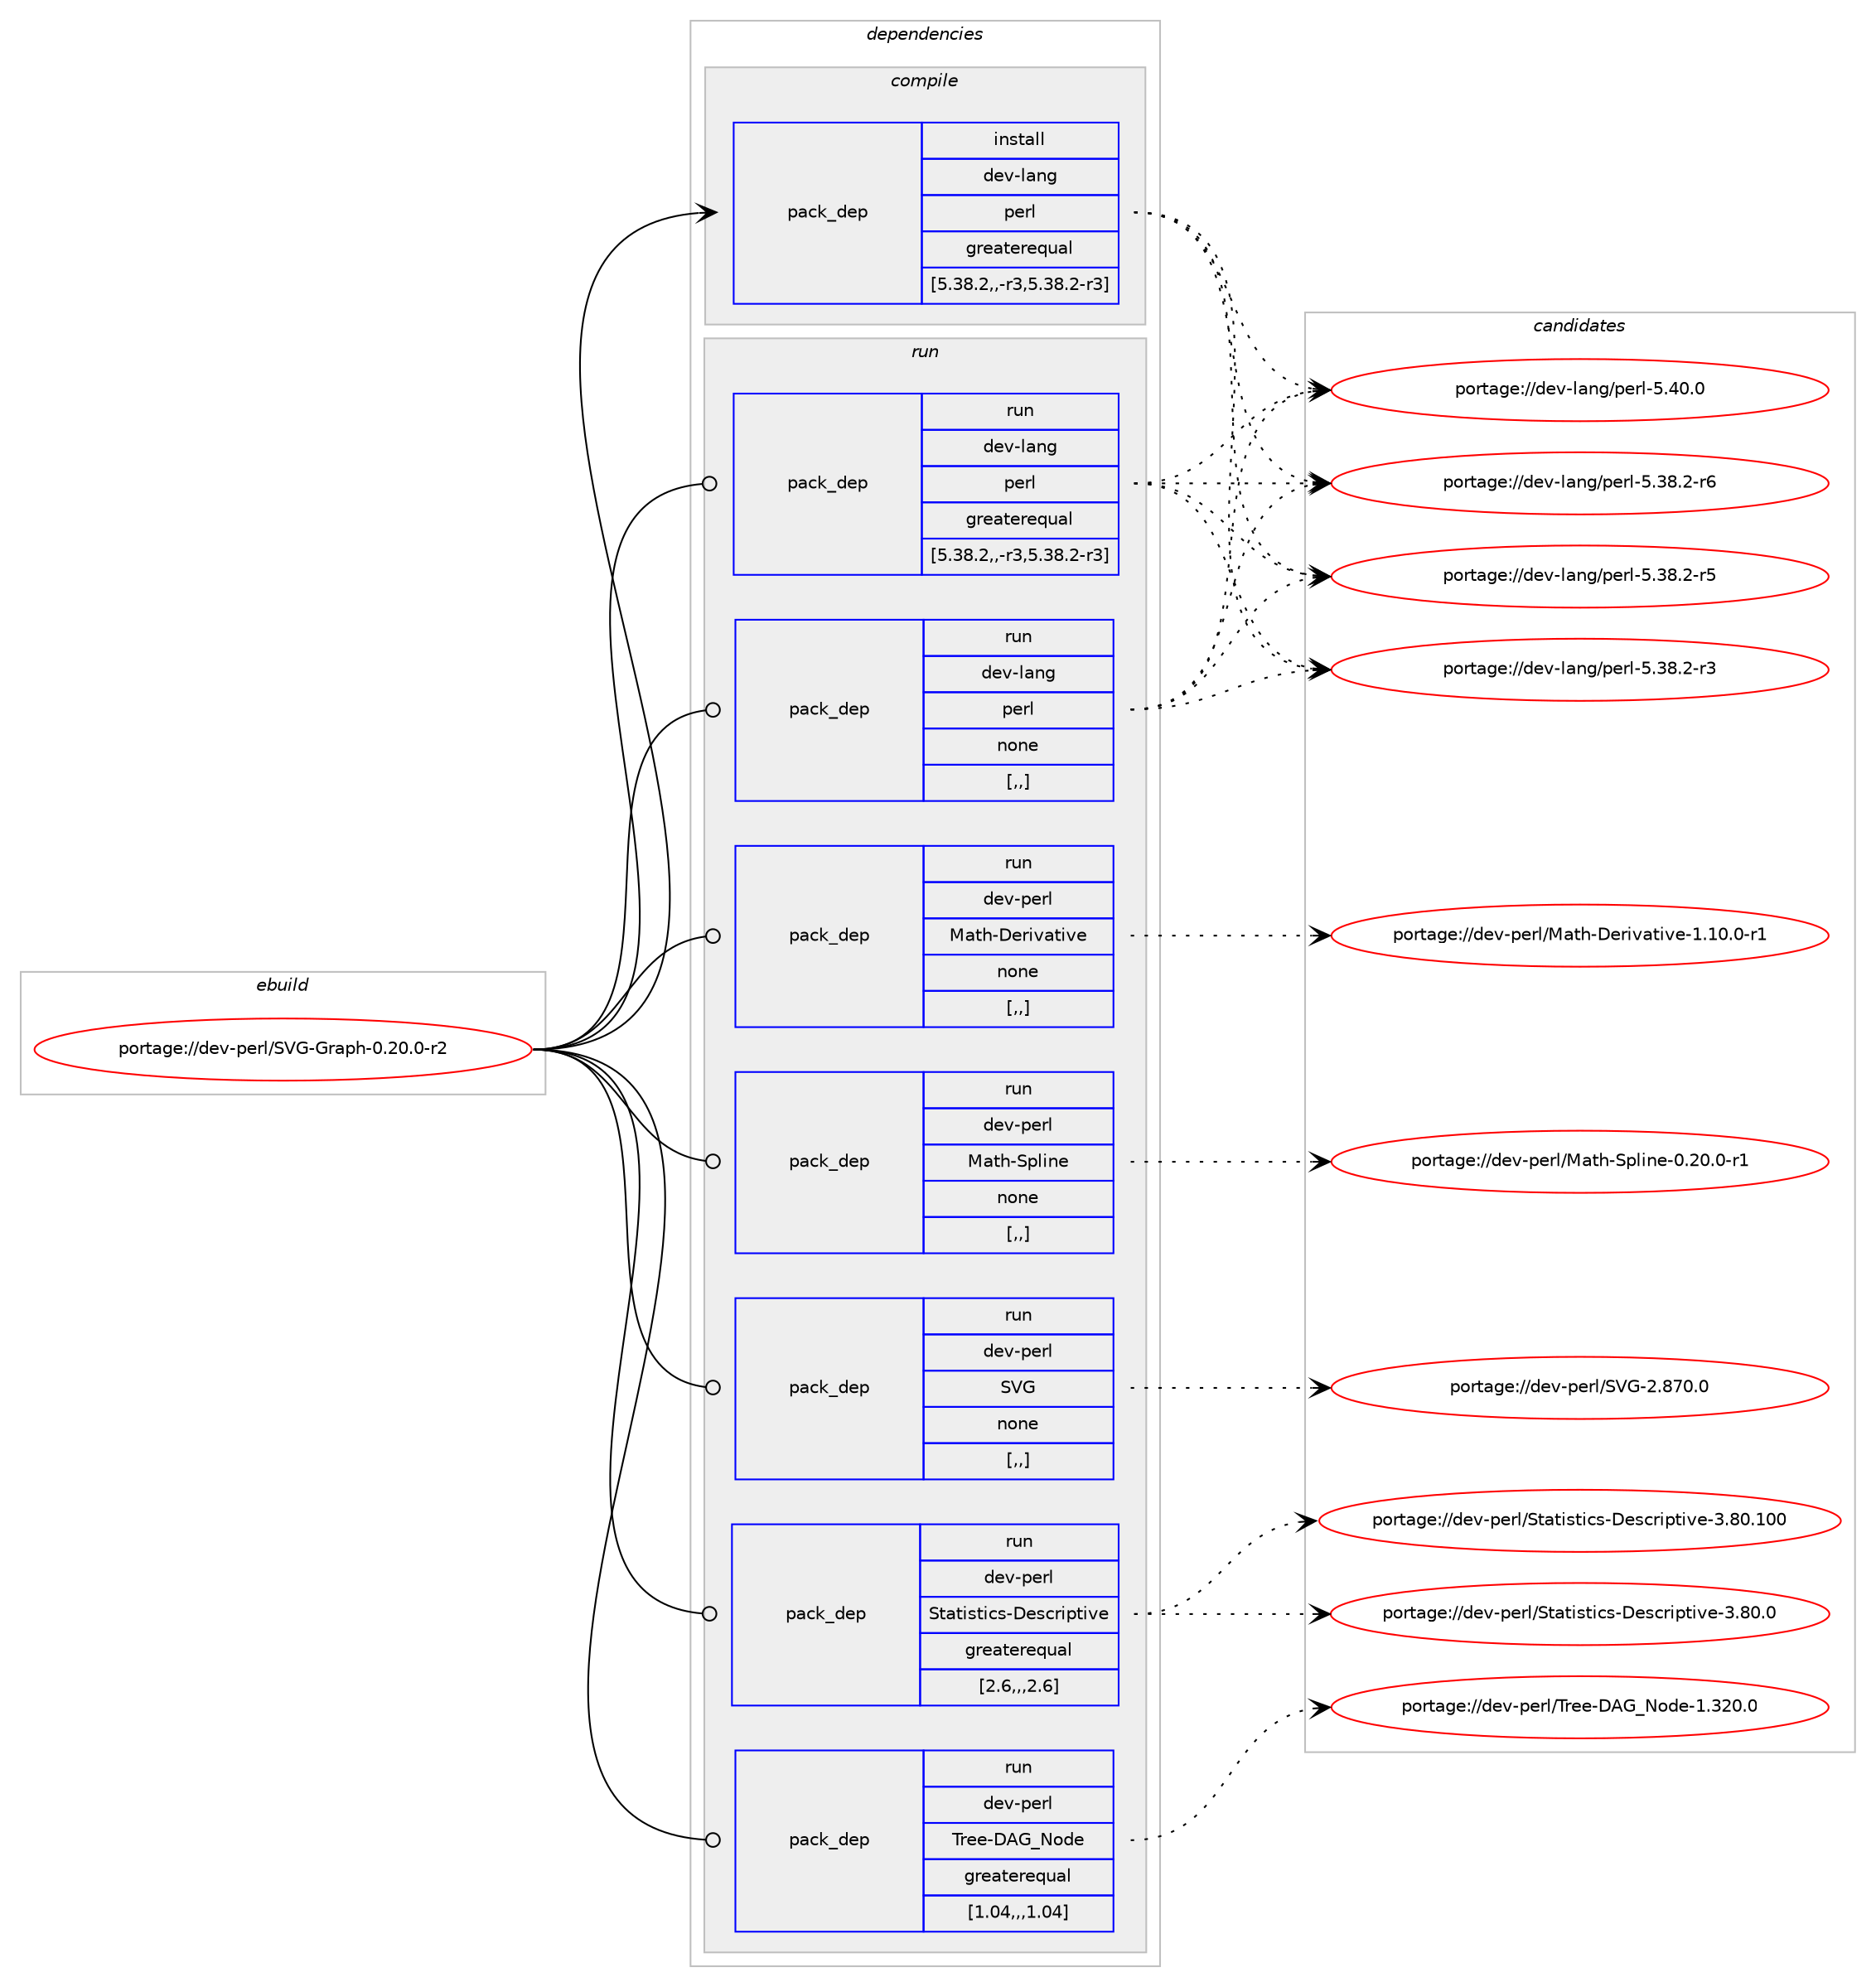 digraph prolog {

# *************
# Graph options
# *************

newrank=true;
concentrate=true;
compound=true;
graph [rankdir=LR,fontname=Helvetica,fontsize=10,ranksep=1.5];#, ranksep=2.5, nodesep=0.2];
edge  [arrowhead=vee];
node  [fontname=Helvetica,fontsize=10];

# **********
# The ebuild
# **********

subgraph cluster_leftcol {
color=gray;
label=<<i>ebuild</i>>;
id [label="portage://dev-perl/SVG-Graph-0.20.0-r2", color=red, width=4, href="../dev-perl/SVG-Graph-0.20.0-r2.svg"];
}

# ****************
# The dependencies
# ****************

subgraph cluster_midcol {
color=gray;
label=<<i>dependencies</i>>;
subgraph cluster_compile {
fillcolor="#eeeeee";
style=filled;
label=<<i>compile</i>>;
subgraph pack105478 {
dependency136784 [label=<<TABLE BORDER="0" CELLBORDER="1" CELLSPACING="0" CELLPADDING="4" WIDTH="220"><TR><TD ROWSPAN="6" CELLPADDING="30">pack_dep</TD></TR><TR><TD WIDTH="110">install</TD></TR><TR><TD>dev-lang</TD></TR><TR><TD>perl</TD></TR><TR><TD>greaterequal</TD></TR><TR><TD>[5.38.2,,-r3,5.38.2-r3]</TD></TR></TABLE>>, shape=none, color=blue];
}
id:e -> dependency136784:w [weight=20,style="solid",arrowhead="vee"];
}
subgraph cluster_compileandrun {
fillcolor="#eeeeee";
style=filled;
label=<<i>compile and run</i>>;
}
subgraph cluster_run {
fillcolor="#eeeeee";
style=filled;
label=<<i>run</i>>;
subgraph pack105479 {
dependency136785 [label=<<TABLE BORDER="0" CELLBORDER="1" CELLSPACING="0" CELLPADDING="4" WIDTH="220"><TR><TD ROWSPAN="6" CELLPADDING="30">pack_dep</TD></TR><TR><TD WIDTH="110">run</TD></TR><TR><TD>dev-lang</TD></TR><TR><TD>perl</TD></TR><TR><TD>greaterequal</TD></TR><TR><TD>[5.38.2,,-r3,5.38.2-r3]</TD></TR></TABLE>>, shape=none, color=blue];
}
id:e -> dependency136785:w [weight=20,style="solid",arrowhead="odot"];
subgraph pack105480 {
dependency136786 [label=<<TABLE BORDER="0" CELLBORDER="1" CELLSPACING="0" CELLPADDING="4" WIDTH="220"><TR><TD ROWSPAN="6" CELLPADDING="30">pack_dep</TD></TR><TR><TD WIDTH="110">run</TD></TR><TR><TD>dev-lang</TD></TR><TR><TD>perl</TD></TR><TR><TD>none</TD></TR><TR><TD>[,,]</TD></TR></TABLE>>, shape=none, color=blue];
}
id:e -> dependency136786:w [weight=20,style="solid",arrowhead="odot"];
subgraph pack105481 {
dependency136787 [label=<<TABLE BORDER="0" CELLBORDER="1" CELLSPACING="0" CELLPADDING="4" WIDTH="220"><TR><TD ROWSPAN="6" CELLPADDING="30">pack_dep</TD></TR><TR><TD WIDTH="110">run</TD></TR><TR><TD>dev-perl</TD></TR><TR><TD>Math-Derivative</TD></TR><TR><TD>none</TD></TR><TR><TD>[,,]</TD></TR></TABLE>>, shape=none, color=blue];
}
id:e -> dependency136787:w [weight=20,style="solid",arrowhead="odot"];
subgraph pack105482 {
dependency136788 [label=<<TABLE BORDER="0" CELLBORDER="1" CELLSPACING="0" CELLPADDING="4" WIDTH="220"><TR><TD ROWSPAN="6" CELLPADDING="30">pack_dep</TD></TR><TR><TD WIDTH="110">run</TD></TR><TR><TD>dev-perl</TD></TR><TR><TD>Math-Spline</TD></TR><TR><TD>none</TD></TR><TR><TD>[,,]</TD></TR></TABLE>>, shape=none, color=blue];
}
id:e -> dependency136788:w [weight=20,style="solid",arrowhead="odot"];
subgraph pack105483 {
dependency136789 [label=<<TABLE BORDER="0" CELLBORDER="1" CELLSPACING="0" CELLPADDING="4" WIDTH="220"><TR><TD ROWSPAN="6" CELLPADDING="30">pack_dep</TD></TR><TR><TD WIDTH="110">run</TD></TR><TR><TD>dev-perl</TD></TR><TR><TD>SVG</TD></TR><TR><TD>none</TD></TR><TR><TD>[,,]</TD></TR></TABLE>>, shape=none, color=blue];
}
id:e -> dependency136789:w [weight=20,style="solid",arrowhead="odot"];
subgraph pack105484 {
dependency136790 [label=<<TABLE BORDER="0" CELLBORDER="1" CELLSPACING="0" CELLPADDING="4" WIDTH="220"><TR><TD ROWSPAN="6" CELLPADDING="30">pack_dep</TD></TR><TR><TD WIDTH="110">run</TD></TR><TR><TD>dev-perl</TD></TR><TR><TD>Statistics-Descriptive</TD></TR><TR><TD>greaterequal</TD></TR><TR><TD>[2.6,,,2.6]</TD></TR></TABLE>>, shape=none, color=blue];
}
id:e -> dependency136790:w [weight=20,style="solid",arrowhead="odot"];
subgraph pack105485 {
dependency136791 [label=<<TABLE BORDER="0" CELLBORDER="1" CELLSPACING="0" CELLPADDING="4" WIDTH="220"><TR><TD ROWSPAN="6" CELLPADDING="30">pack_dep</TD></TR><TR><TD WIDTH="110">run</TD></TR><TR><TD>dev-perl</TD></TR><TR><TD>Tree-DAG_Node</TD></TR><TR><TD>greaterequal</TD></TR><TR><TD>[1.04,,,1.04]</TD></TR></TABLE>>, shape=none, color=blue];
}
id:e -> dependency136791:w [weight=20,style="solid",arrowhead="odot"];
}
}

# **************
# The candidates
# **************

subgraph cluster_choices {
rank=same;
color=gray;
label=<<i>candidates</i>>;

subgraph choice105478 {
color=black;
nodesep=1;
choice10010111845108971101034711210111410845534652484648 [label="portage://dev-lang/perl-5.40.0", color=red, width=4,href="../dev-lang/perl-5.40.0.svg"];
choice100101118451089711010347112101114108455346515646504511454 [label="portage://dev-lang/perl-5.38.2-r6", color=red, width=4,href="../dev-lang/perl-5.38.2-r6.svg"];
choice100101118451089711010347112101114108455346515646504511453 [label="portage://dev-lang/perl-5.38.2-r5", color=red, width=4,href="../dev-lang/perl-5.38.2-r5.svg"];
choice100101118451089711010347112101114108455346515646504511451 [label="portage://dev-lang/perl-5.38.2-r3", color=red, width=4,href="../dev-lang/perl-5.38.2-r3.svg"];
dependency136784:e -> choice10010111845108971101034711210111410845534652484648:w [style=dotted,weight="100"];
dependency136784:e -> choice100101118451089711010347112101114108455346515646504511454:w [style=dotted,weight="100"];
dependency136784:e -> choice100101118451089711010347112101114108455346515646504511453:w [style=dotted,weight="100"];
dependency136784:e -> choice100101118451089711010347112101114108455346515646504511451:w [style=dotted,weight="100"];
}
subgraph choice105479 {
color=black;
nodesep=1;
choice10010111845108971101034711210111410845534652484648 [label="portage://dev-lang/perl-5.40.0", color=red, width=4,href="../dev-lang/perl-5.40.0.svg"];
choice100101118451089711010347112101114108455346515646504511454 [label="portage://dev-lang/perl-5.38.2-r6", color=red, width=4,href="../dev-lang/perl-5.38.2-r6.svg"];
choice100101118451089711010347112101114108455346515646504511453 [label="portage://dev-lang/perl-5.38.2-r5", color=red, width=4,href="../dev-lang/perl-5.38.2-r5.svg"];
choice100101118451089711010347112101114108455346515646504511451 [label="portage://dev-lang/perl-5.38.2-r3", color=red, width=4,href="../dev-lang/perl-5.38.2-r3.svg"];
dependency136785:e -> choice10010111845108971101034711210111410845534652484648:w [style=dotted,weight="100"];
dependency136785:e -> choice100101118451089711010347112101114108455346515646504511454:w [style=dotted,weight="100"];
dependency136785:e -> choice100101118451089711010347112101114108455346515646504511453:w [style=dotted,weight="100"];
dependency136785:e -> choice100101118451089711010347112101114108455346515646504511451:w [style=dotted,weight="100"];
}
subgraph choice105480 {
color=black;
nodesep=1;
choice10010111845108971101034711210111410845534652484648 [label="portage://dev-lang/perl-5.40.0", color=red, width=4,href="../dev-lang/perl-5.40.0.svg"];
choice100101118451089711010347112101114108455346515646504511454 [label="portage://dev-lang/perl-5.38.2-r6", color=red, width=4,href="../dev-lang/perl-5.38.2-r6.svg"];
choice100101118451089711010347112101114108455346515646504511453 [label="portage://dev-lang/perl-5.38.2-r5", color=red, width=4,href="../dev-lang/perl-5.38.2-r5.svg"];
choice100101118451089711010347112101114108455346515646504511451 [label="portage://dev-lang/perl-5.38.2-r3", color=red, width=4,href="../dev-lang/perl-5.38.2-r3.svg"];
dependency136786:e -> choice10010111845108971101034711210111410845534652484648:w [style=dotted,weight="100"];
dependency136786:e -> choice100101118451089711010347112101114108455346515646504511454:w [style=dotted,weight="100"];
dependency136786:e -> choice100101118451089711010347112101114108455346515646504511453:w [style=dotted,weight="100"];
dependency136786:e -> choice100101118451089711010347112101114108455346515646504511451:w [style=dotted,weight="100"];
}
subgraph choice105481 {
color=black;
nodesep=1;
choice10010111845112101114108477797116104456810111410511897116105118101454946494846484511449 [label="portage://dev-perl/Math-Derivative-1.10.0-r1", color=red, width=4,href="../dev-perl/Math-Derivative-1.10.0-r1.svg"];
dependency136787:e -> choice10010111845112101114108477797116104456810111410511897116105118101454946494846484511449:w [style=dotted,weight="100"];
}
subgraph choice105482 {
color=black;
nodesep=1;
choice100101118451121011141084777971161044583112108105110101454846504846484511449 [label="portage://dev-perl/Math-Spline-0.20.0-r1", color=red, width=4,href="../dev-perl/Math-Spline-0.20.0-r1.svg"];
dependency136788:e -> choice100101118451121011141084777971161044583112108105110101454846504846484511449:w [style=dotted,weight="100"];
}
subgraph choice105483 {
color=black;
nodesep=1;
choice10010111845112101114108478386714550465655484648 [label="portage://dev-perl/SVG-2.870.0", color=red, width=4,href="../dev-perl/SVG-2.870.0.svg"];
dependency136789:e -> choice10010111845112101114108478386714550465655484648:w [style=dotted,weight="100"];
}
subgraph choice105484 {
color=black;
nodesep=1;
choice1001011184511210111410847831169711610511511610599115456810111599114105112116105118101455146564846494848 [label="portage://dev-perl/Statistics-Descriptive-3.80.100", color=red, width=4,href="../dev-perl/Statistics-Descriptive-3.80.100.svg"];
choice100101118451121011141084783116971161051151161059911545681011159911410511211610511810145514656484648 [label="portage://dev-perl/Statistics-Descriptive-3.80.0", color=red, width=4,href="../dev-perl/Statistics-Descriptive-3.80.0.svg"];
dependency136790:e -> choice1001011184511210111410847831169711610511511610599115456810111599114105112116105118101455146564846494848:w [style=dotted,weight="100"];
dependency136790:e -> choice100101118451121011141084783116971161051151161059911545681011159911410511211610511810145514656484648:w [style=dotted,weight="100"];
}
subgraph choice105485 {
color=black;
nodesep=1;
choice1001011184511210111410847841141011014568657195781111001014549465150484648 [label="portage://dev-perl/Tree-DAG_Node-1.320.0", color=red, width=4,href="../dev-perl/Tree-DAG_Node-1.320.0.svg"];
dependency136791:e -> choice1001011184511210111410847841141011014568657195781111001014549465150484648:w [style=dotted,weight="100"];
}
}

}
